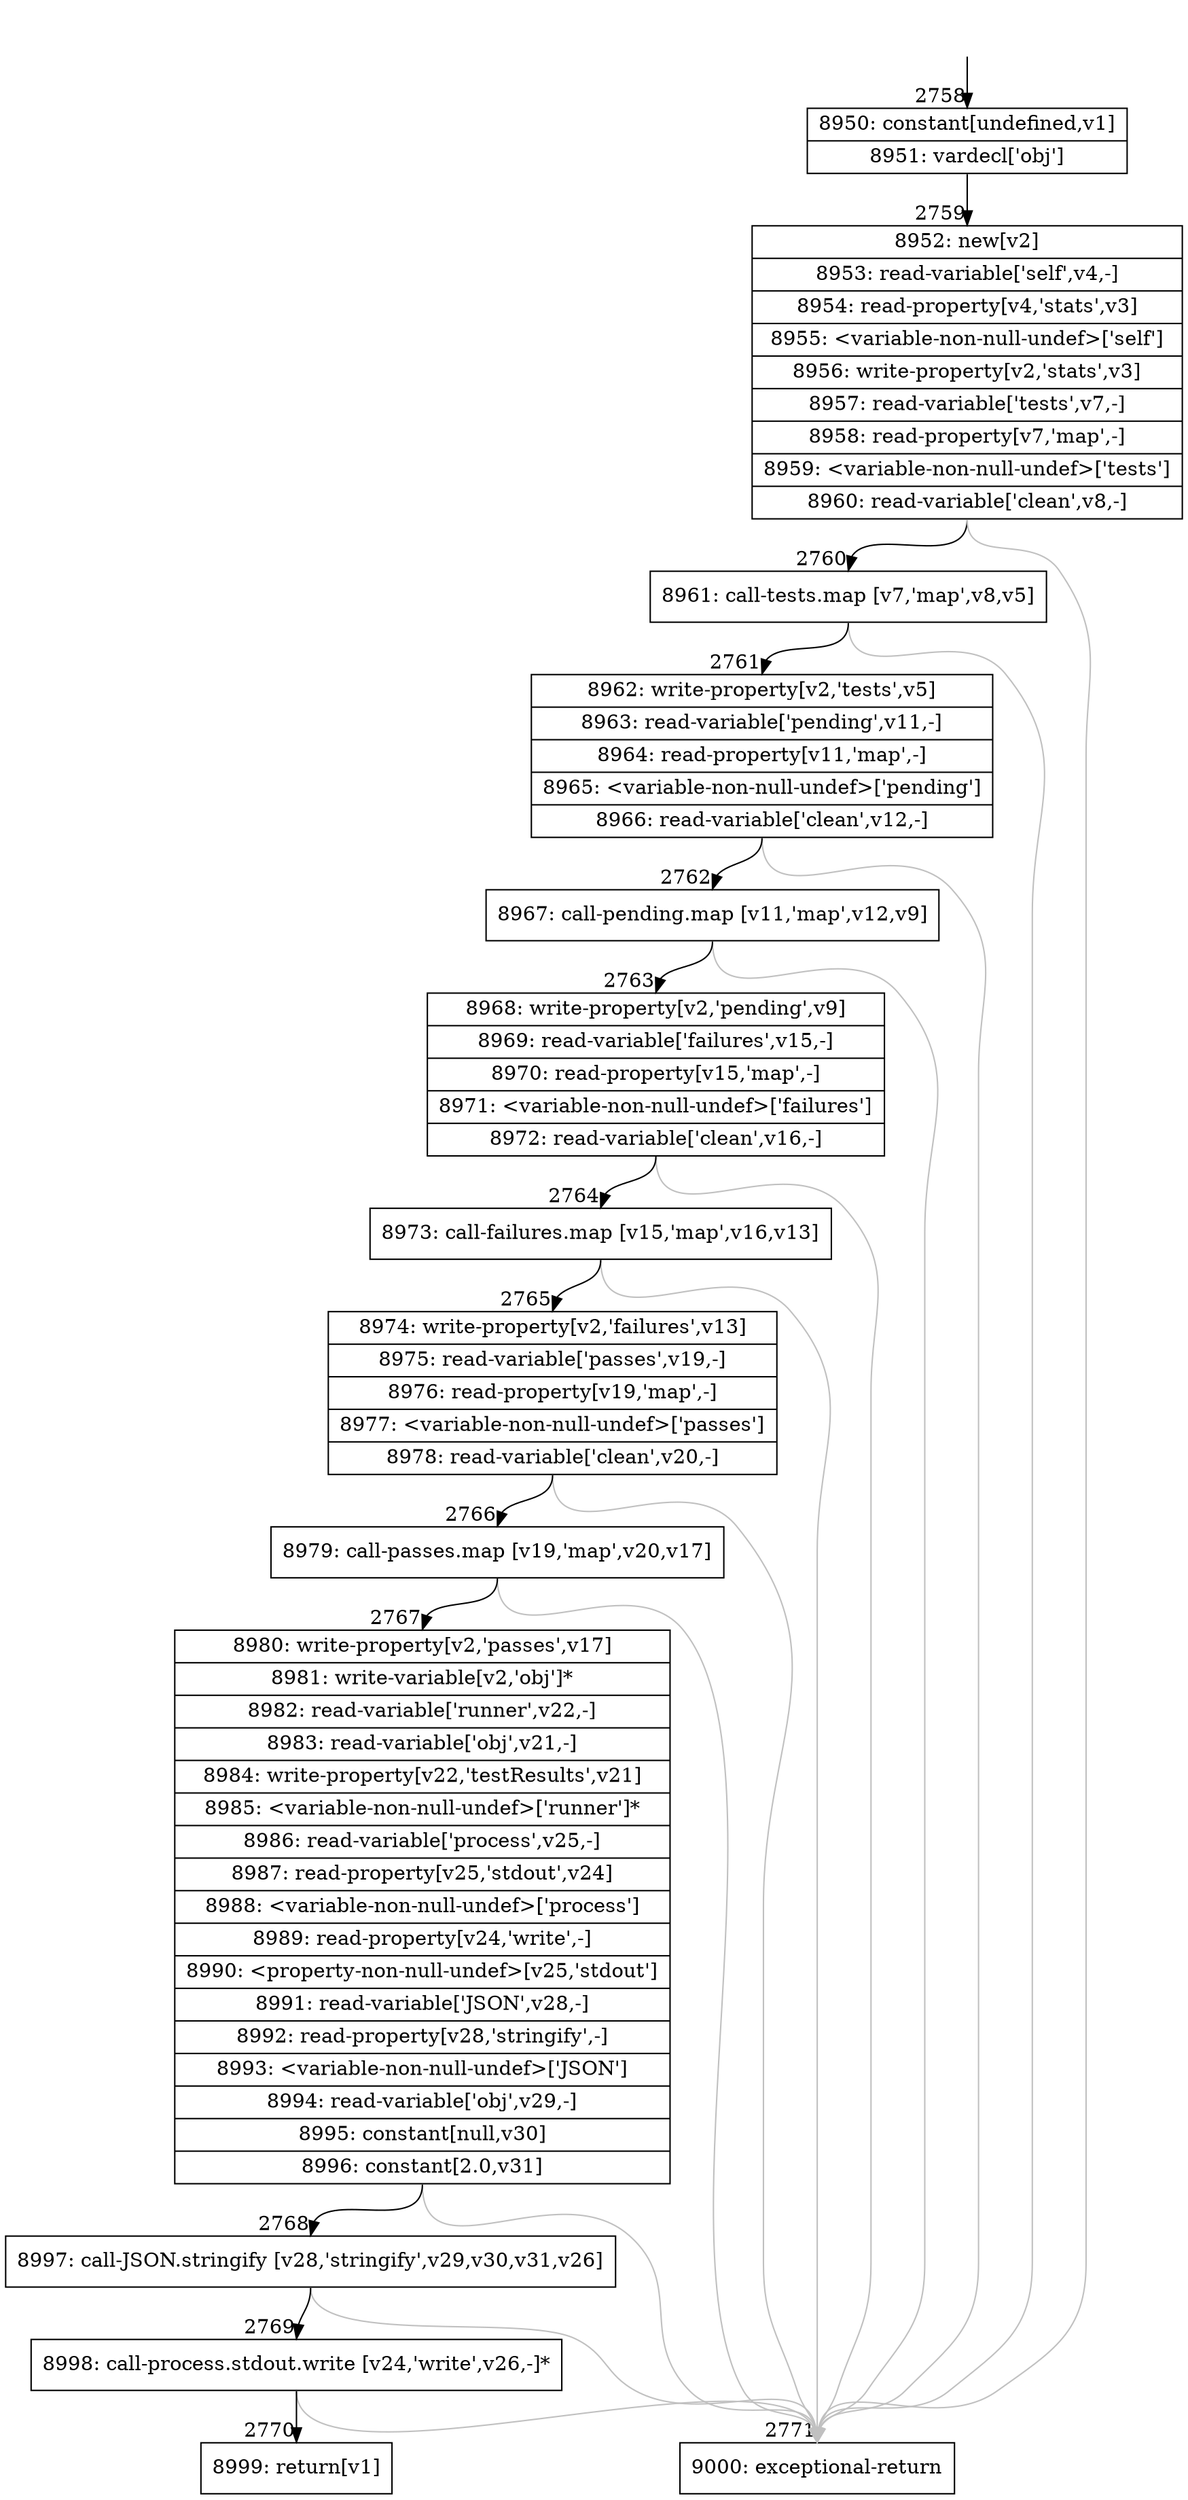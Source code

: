 digraph {
rankdir="TD"
BB_entry244[shape=none,label=""];
BB_entry244 -> BB2758 [tailport=s, headport=n, headlabel="    2758"]
BB2758 [shape=record label="{8950: constant[undefined,v1]|8951: vardecl['obj']}" ] 
BB2758 -> BB2759 [tailport=s, headport=n, headlabel="      2759"]
BB2759 [shape=record label="{8952: new[v2]|8953: read-variable['self',v4,-]|8954: read-property[v4,'stats',v3]|8955: \<variable-non-null-undef\>['self']|8956: write-property[v2,'stats',v3]|8957: read-variable['tests',v7,-]|8958: read-property[v7,'map',-]|8959: \<variable-non-null-undef\>['tests']|8960: read-variable['clean',v8,-]}" ] 
BB2759 -> BB2760 [tailport=s, headport=n, headlabel="      2760"]
BB2759 -> BB2771 [tailport=s, headport=n, color=gray, headlabel="      2771"]
BB2760 [shape=record label="{8961: call-tests.map [v7,'map',v8,v5]}" ] 
BB2760 -> BB2761 [tailport=s, headport=n, headlabel="      2761"]
BB2760 -> BB2771 [tailport=s, headport=n, color=gray]
BB2761 [shape=record label="{8962: write-property[v2,'tests',v5]|8963: read-variable['pending',v11,-]|8964: read-property[v11,'map',-]|8965: \<variable-non-null-undef\>['pending']|8966: read-variable['clean',v12,-]}" ] 
BB2761 -> BB2762 [tailport=s, headport=n, headlabel="      2762"]
BB2761 -> BB2771 [tailport=s, headport=n, color=gray]
BB2762 [shape=record label="{8967: call-pending.map [v11,'map',v12,v9]}" ] 
BB2762 -> BB2763 [tailport=s, headport=n, headlabel="      2763"]
BB2762 -> BB2771 [tailport=s, headport=n, color=gray]
BB2763 [shape=record label="{8968: write-property[v2,'pending',v9]|8969: read-variable['failures',v15,-]|8970: read-property[v15,'map',-]|8971: \<variable-non-null-undef\>['failures']|8972: read-variable['clean',v16,-]}" ] 
BB2763 -> BB2764 [tailport=s, headport=n, headlabel="      2764"]
BB2763 -> BB2771 [tailport=s, headport=n, color=gray]
BB2764 [shape=record label="{8973: call-failures.map [v15,'map',v16,v13]}" ] 
BB2764 -> BB2765 [tailport=s, headport=n, headlabel="      2765"]
BB2764 -> BB2771 [tailport=s, headport=n, color=gray]
BB2765 [shape=record label="{8974: write-property[v2,'failures',v13]|8975: read-variable['passes',v19,-]|8976: read-property[v19,'map',-]|8977: \<variable-non-null-undef\>['passes']|8978: read-variable['clean',v20,-]}" ] 
BB2765 -> BB2766 [tailport=s, headport=n, headlabel="      2766"]
BB2765 -> BB2771 [tailport=s, headport=n, color=gray]
BB2766 [shape=record label="{8979: call-passes.map [v19,'map',v20,v17]}" ] 
BB2766 -> BB2767 [tailport=s, headport=n, headlabel="      2767"]
BB2766 -> BB2771 [tailport=s, headport=n, color=gray]
BB2767 [shape=record label="{8980: write-property[v2,'passes',v17]|8981: write-variable[v2,'obj']*|8982: read-variable['runner',v22,-]|8983: read-variable['obj',v21,-]|8984: write-property[v22,'testResults',v21]|8985: \<variable-non-null-undef\>['runner']*|8986: read-variable['process',v25,-]|8987: read-property[v25,'stdout',v24]|8988: \<variable-non-null-undef\>['process']|8989: read-property[v24,'write',-]|8990: \<property-non-null-undef\>[v25,'stdout']|8991: read-variable['JSON',v28,-]|8992: read-property[v28,'stringify',-]|8993: \<variable-non-null-undef\>['JSON']|8994: read-variable['obj',v29,-]|8995: constant[null,v30]|8996: constant[2.0,v31]}" ] 
BB2767 -> BB2768 [tailport=s, headport=n, headlabel="      2768"]
BB2767 -> BB2771 [tailport=s, headport=n, color=gray]
BB2768 [shape=record label="{8997: call-JSON.stringify [v28,'stringify',v29,v30,v31,v26]}" ] 
BB2768 -> BB2769 [tailport=s, headport=n, headlabel="      2769"]
BB2768 -> BB2771 [tailport=s, headport=n, color=gray]
BB2769 [shape=record label="{8998: call-process.stdout.write [v24,'write',v26,-]*}" ] 
BB2769 -> BB2770 [tailport=s, headport=n, headlabel="      2770"]
BB2769 -> BB2771 [tailport=s, headport=n, color=gray]
BB2770 [shape=record label="{8999: return[v1]}" ] 
BB2771 [shape=record label="{9000: exceptional-return}" ] 
//#$~ 3239
}
